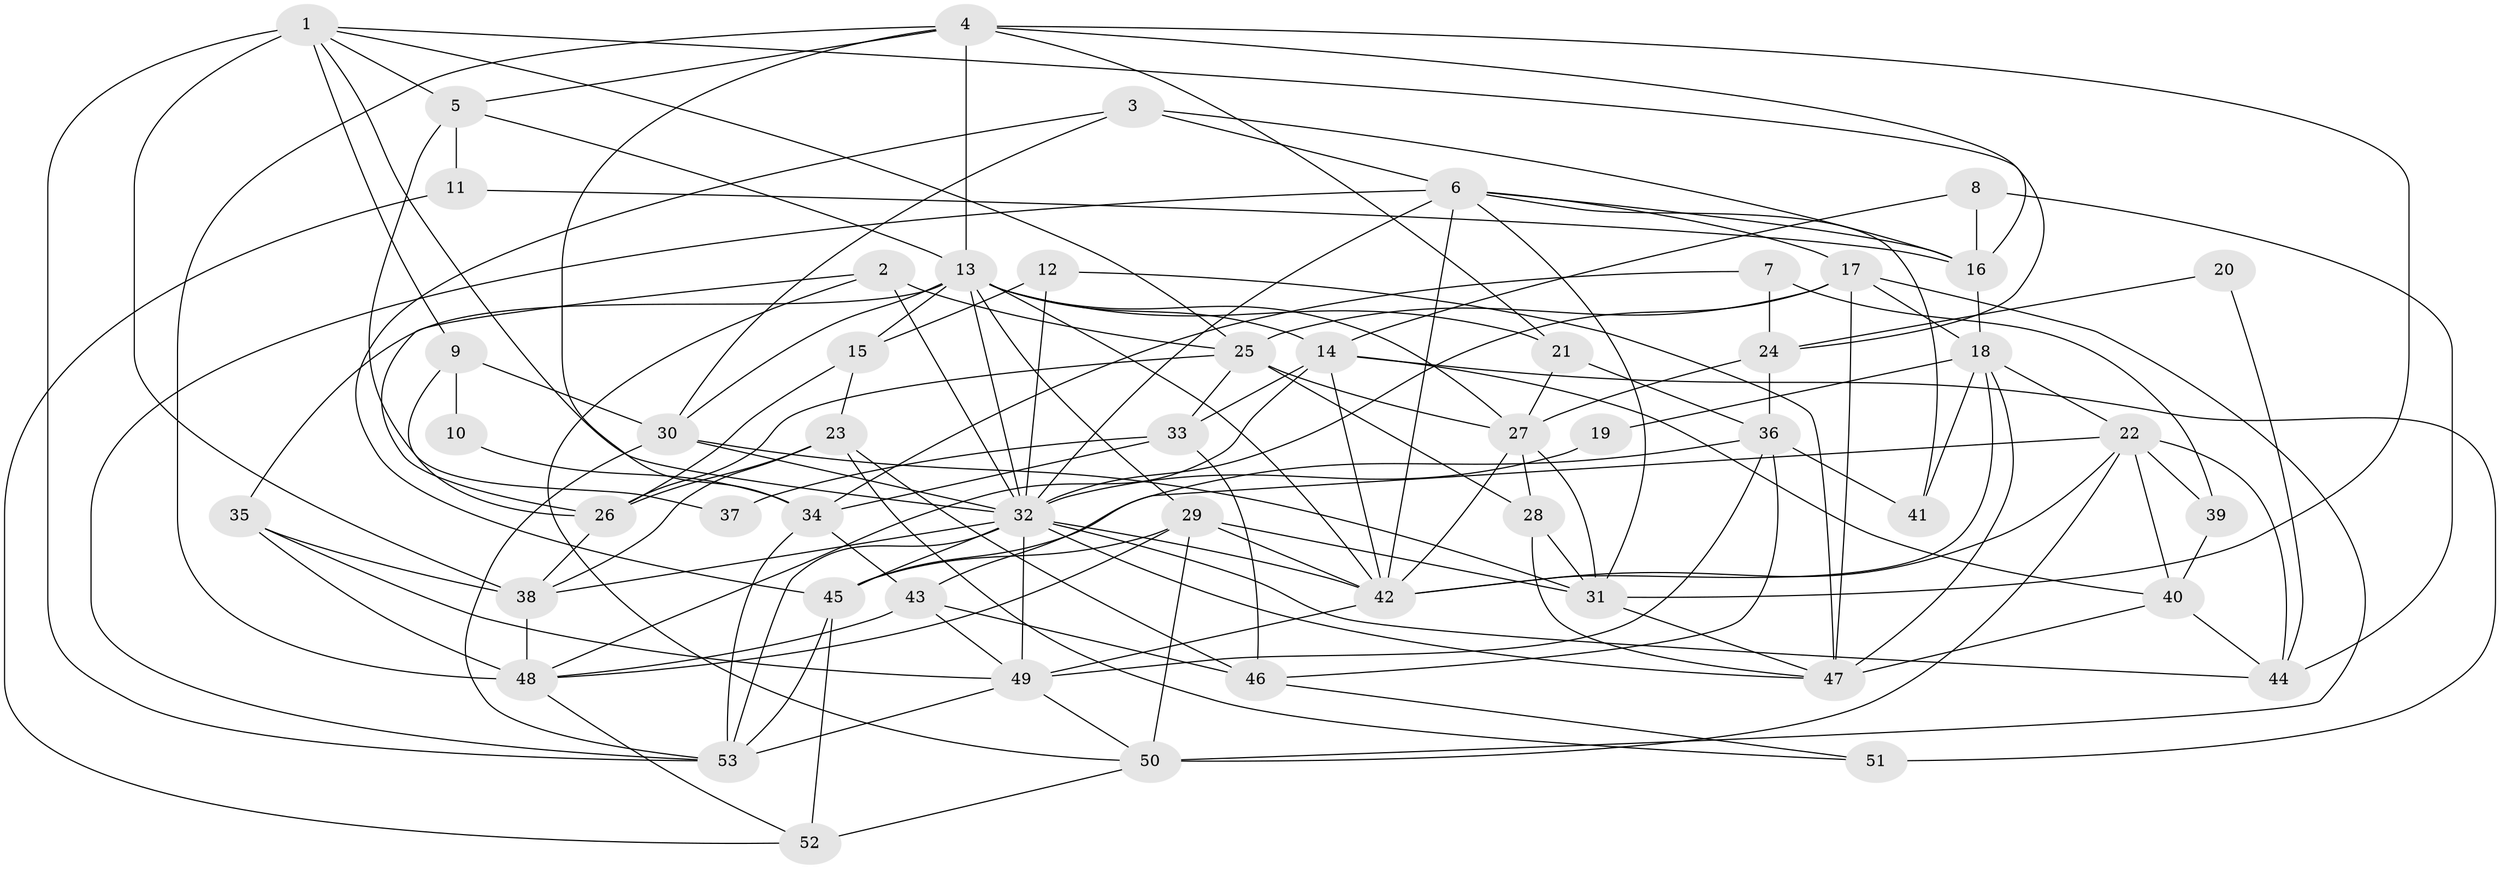 // original degree distribution, {2: 0.1619047619047619, 4: 0.2857142857142857, 5: 0.18095238095238095, 3: 0.22857142857142856, 6: 0.09523809523809523, 7: 0.009523809523809525, 8: 0.0380952380952381}
// Generated by graph-tools (version 1.1) at 2025/02/03/09/25 03:02:15]
// undirected, 53 vertices, 144 edges
graph export_dot {
graph [start="1"]
  node [color=gray90,style=filled];
  1;
  2;
  3;
  4;
  5;
  6;
  7;
  8;
  9;
  10;
  11;
  12;
  13;
  14;
  15;
  16;
  17;
  18;
  19;
  20;
  21;
  22;
  23;
  24;
  25;
  26;
  27;
  28;
  29;
  30;
  31;
  32;
  33;
  34;
  35;
  36;
  37;
  38;
  39;
  40;
  41;
  42;
  43;
  44;
  45;
  46;
  47;
  48;
  49;
  50;
  51;
  52;
  53;
  1 -- 5 [weight=1.0];
  1 -- 9 [weight=1.0];
  1 -- 24 [weight=1.0];
  1 -- 25 [weight=1.0];
  1 -- 32 [weight=1.0];
  1 -- 38 [weight=2.0];
  1 -- 53 [weight=1.0];
  2 -- 25 [weight=1.0];
  2 -- 26 [weight=1.0];
  2 -- 32 [weight=2.0];
  2 -- 50 [weight=1.0];
  3 -- 6 [weight=1.0];
  3 -- 16 [weight=1.0];
  3 -- 30 [weight=1.0];
  3 -- 45 [weight=1.0];
  4 -- 5 [weight=1.0];
  4 -- 13 [weight=1.0];
  4 -- 16 [weight=1.0];
  4 -- 21 [weight=1.0];
  4 -- 31 [weight=1.0];
  4 -- 34 [weight=1.0];
  4 -- 48 [weight=1.0];
  5 -- 11 [weight=1.0];
  5 -- 13 [weight=1.0];
  5 -- 37 [weight=1.0];
  6 -- 16 [weight=1.0];
  6 -- 17 [weight=1.0];
  6 -- 31 [weight=1.0];
  6 -- 32 [weight=1.0];
  6 -- 41 [weight=1.0];
  6 -- 42 [weight=1.0];
  6 -- 53 [weight=2.0];
  7 -- 24 [weight=1.0];
  7 -- 34 [weight=2.0];
  7 -- 39 [weight=1.0];
  8 -- 14 [weight=1.0];
  8 -- 16 [weight=1.0];
  8 -- 44 [weight=1.0];
  9 -- 10 [weight=1.0];
  9 -- 26 [weight=1.0];
  9 -- 30 [weight=1.0];
  10 -- 34 [weight=1.0];
  11 -- 16 [weight=1.0];
  11 -- 52 [weight=1.0];
  12 -- 15 [weight=1.0];
  12 -- 32 [weight=1.0];
  12 -- 47 [weight=1.0];
  13 -- 14 [weight=1.0];
  13 -- 15 [weight=1.0];
  13 -- 21 [weight=1.0];
  13 -- 27 [weight=1.0];
  13 -- 29 [weight=1.0];
  13 -- 30 [weight=1.0];
  13 -- 32 [weight=1.0];
  13 -- 35 [weight=1.0];
  13 -- 42 [weight=1.0];
  14 -- 33 [weight=1.0];
  14 -- 40 [weight=1.0];
  14 -- 42 [weight=1.0];
  14 -- 48 [weight=1.0];
  14 -- 51 [weight=2.0];
  15 -- 23 [weight=1.0];
  15 -- 26 [weight=1.0];
  16 -- 18 [weight=1.0];
  17 -- 18 [weight=1.0];
  17 -- 25 [weight=1.0];
  17 -- 32 [weight=1.0];
  17 -- 47 [weight=1.0];
  17 -- 50 [weight=2.0];
  18 -- 19 [weight=1.0];
  18 -- 22 [weight=1.0];
  18 -- 41 [weight=1.0];
  18 -- 42 [weight=1.0];
  18 -- 47 [weight=1.0];
  19 -- 32 [weight=2.0];
  20 -- 24 [weight=1.0];
  20 -- 44 [weight=1.0];
  21 -- 27 [weight=1.0];
  21 -- 36 [weight=1.0];
  22 -- 39 [weight=1.0];
  22 -- 40 [weight=1.0];
  22 -- 42 [weight=1.0];
  22 -- 44 [weight=1.0];
  22 -- 45 [weight=1.0];
  22 -- 50 [weight=1.0];
  23 -- 26 [weight=1.0];
  23 -- 38 [weight=1.0];
  23 -- 46 [weight=1.0];
  23 -- 51 [weight=1.0];
  24 -- 27 [weight=1.0];
  24 -- 36 [weight=1.0];
  25 -- 26 [weight=1.0];
  25 -- 27 [weight=1.0];
  25 -- 28 [weight=1.0];
  25 -- 33 [weight=1.0];
  26 -- 38 [weight=1.0];
  27 -- 28 [weight=1.0];
  27 -- 31 [weight=1.0];
  27 -- 42 [weight=1.0];
  28 -- 31 [weight=1.0];
  28 -- 47 [weight=1.0];
  29 -- 31 [weight=1.0];
  29 -- 42 [weight=1.0];
  29 -- 45 [weight=1.0];
  29 -- 48 [weight=2.0];
  29 -- 50 [weight=1.0];
  30 -- 31 [weight=1.0];
  30 -- 32 [weight=1.0];
  30 -- 53 [weight=1.0];
  31 -- 47 [weight=1.0];
  32 -- 38 [weight=1.0];
  32 -- 42 [weight=1.0];
  32 -- 44 [weight=1.0];
  32 -- 45 [weight=1.0];
  32 -- 47 [weight=1.0];
  32 -- 49 [weight=1.0];
  32 -- 53 [weight=1.0];
  33 -- 34 [weight=1.0];
  33 -- 37 [weight=1.0];
  33 -- 46 [weight=1.0];
  34 -- 43 [weight=1.0];
  34 -- 53 [weight=2.0];
  35 -- 38 [weight=1.0];
  35 -- 48 [weight=1.0];
  35 -- 49 [weight=1.0];
  36 -- 41 [weight=1.0];
  36 -- 43 [weight=1.0];
  36 -- 46 [weight=1.0];
  36 -- 49 [weight=1.0];
  38 -- 48 [weight=1.0];
  39 -- 40 [weight=1.0];
  40 -- 44 [weight=1.0];
  40 -- 47 [weight=2.0];
  42 -- 49 [weight=1.0];
  43 -- 46 [weight=1.0];
  43 -- 48 [weight=1.0];
  43 -- 49 [weight=1.0];
  45 -- 52 [weight=1.0];
  45 -- 53 [weight=1.0];
  46 -- 51 [weight=1.0];
  48 -- 52 [weight=1.0];
  49 -- 50 [weight=1.0];
  49 -- 53 [weight=1.0];
  50 -- 52 [weight=1.0];
}

